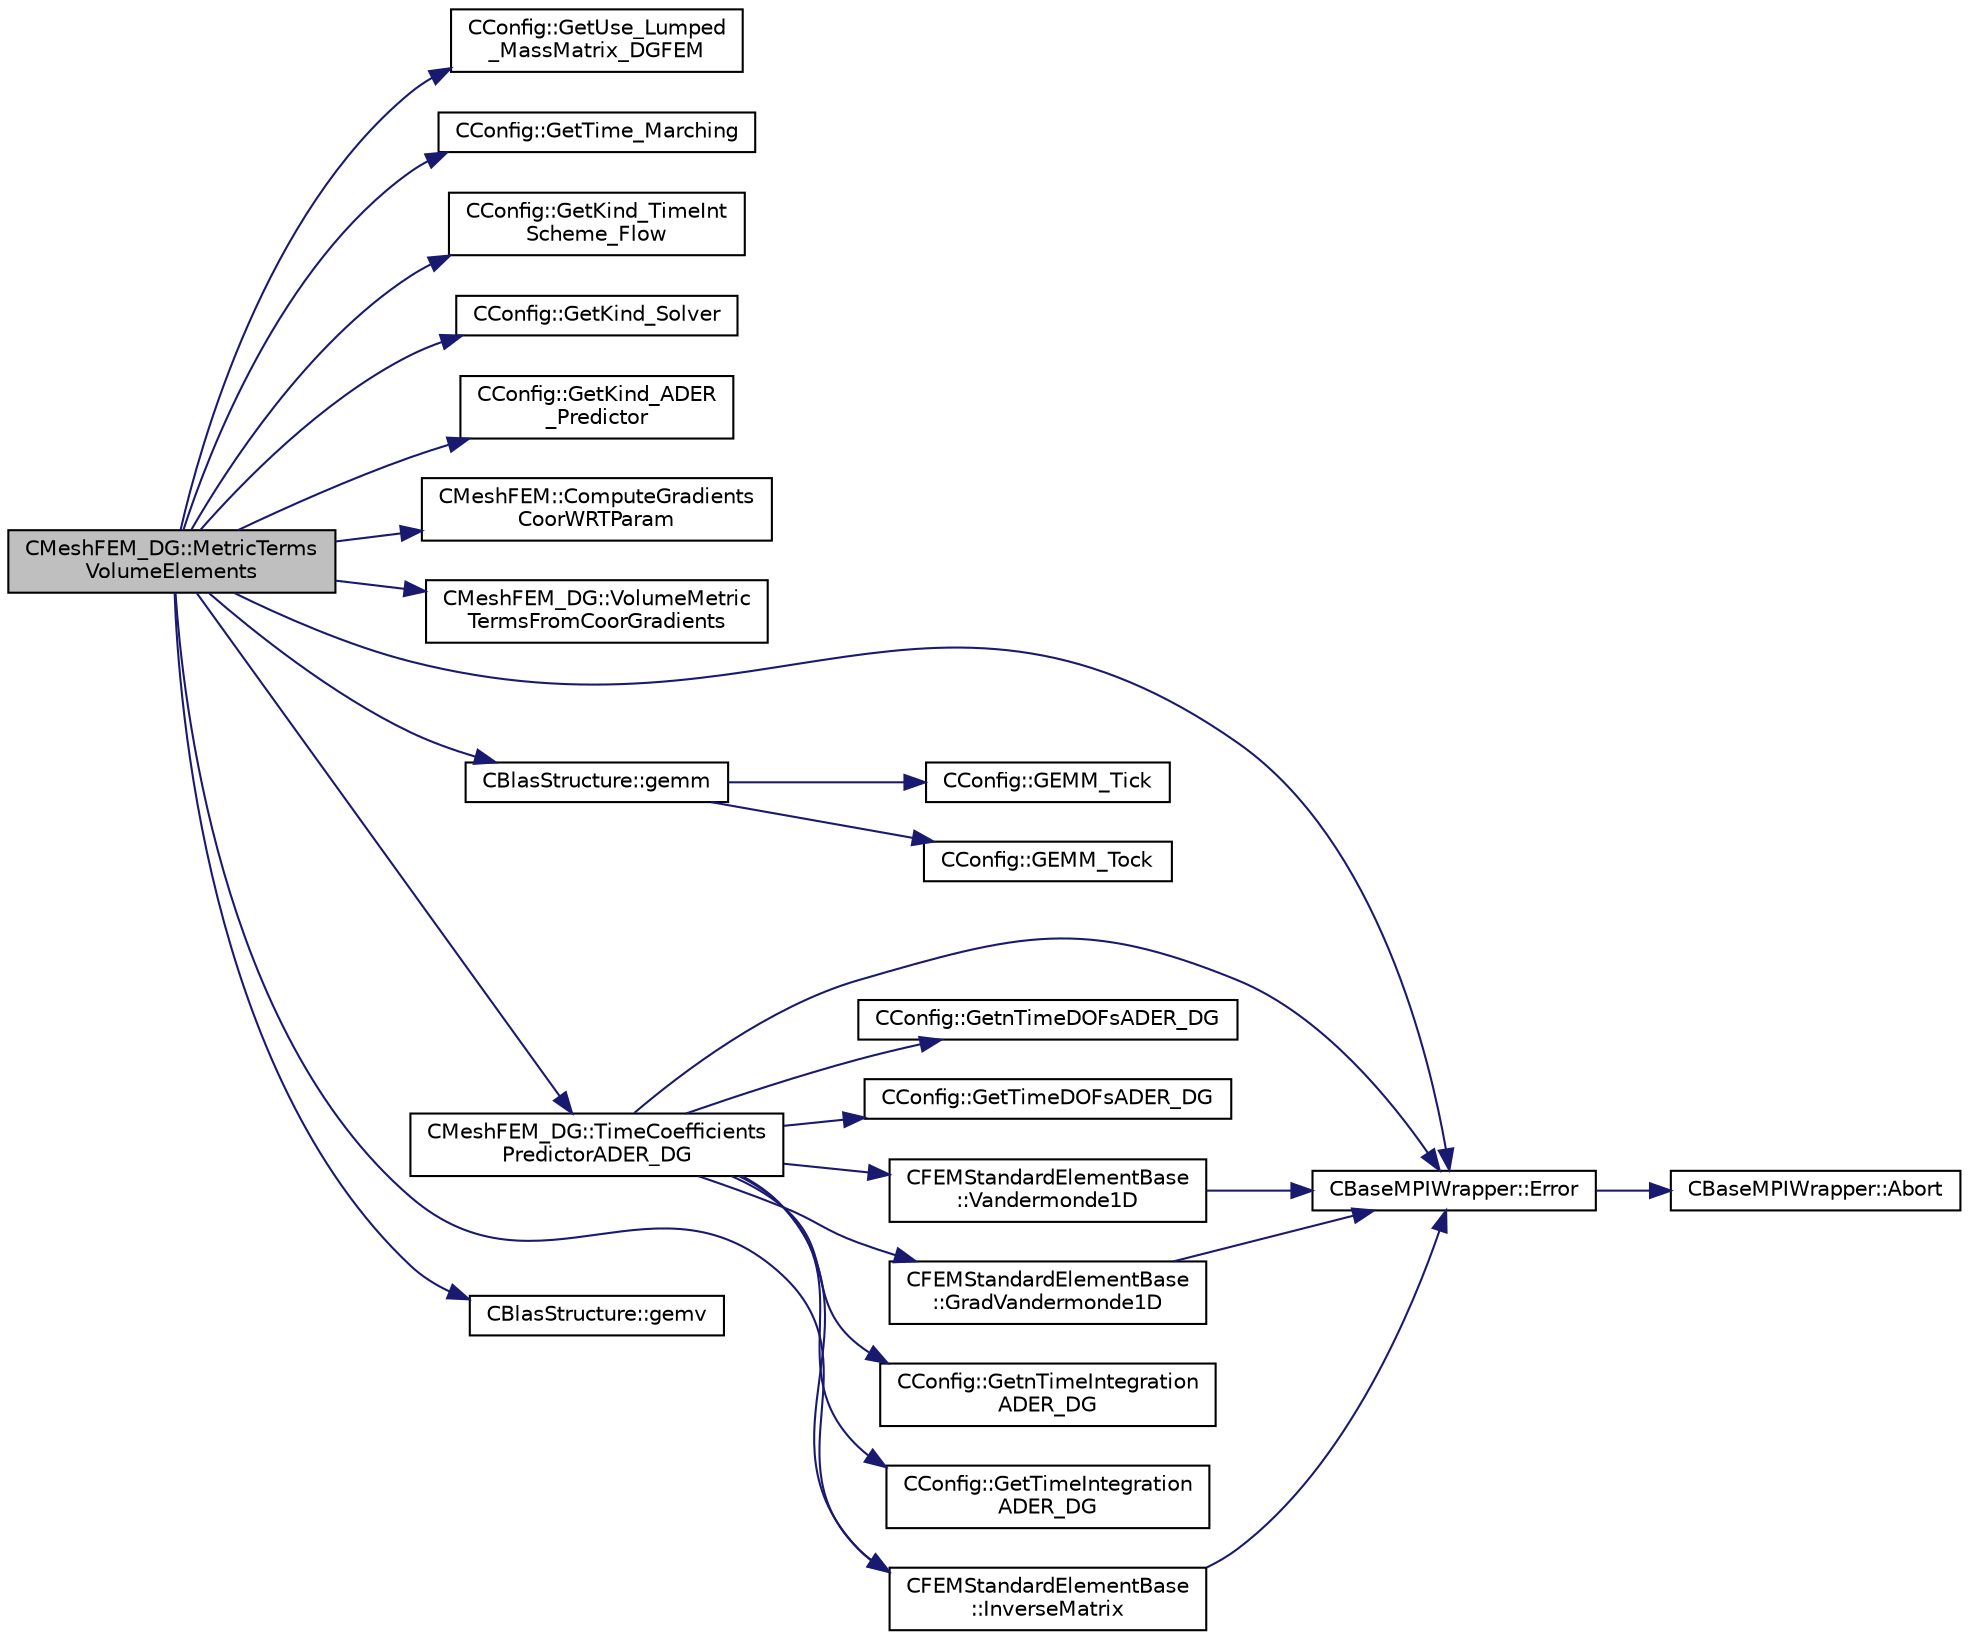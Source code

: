 digraph "CMeshFEM_DG::MetricTermsVolumeElements"
{
  edge [fontname="Helvetica",fontsize="10",labelfontname="Helvetica",labelfontsize="10"];
  node [fontname="Helvetica",fontsize="10",shape=record];
  rankdir="LR";
  Node238 [label="CMeshFEM_DG::MetricTerms\lVolumeElements",height=0.2,width=0.4,color="black", fillcolor="grey75", style="filled", fontcolor="black"];
  Node238 -> Node239 [color="midnightblue",fontsize="10",style="solid",fontname="Helvetica"];
  Node239 [label="CConfig::GetUse_Lumped\l_MassMatrix_DGFEM",height=0.2,width=0.4,color="black", fillcolor="white", style="filled",URL="$class_c_config.html#afca041a86b5e276a373c8e119bf0949d",tooltip="Function to make available whether or not the lumped mass matrix must be used for steady computations..."];
  Node238 -> Node240 [color="midnightblue",fontsize="10",style="solid",fontname="Helvetica"];
  Node240 [label="CConfig::GetTime_Marching",height=0.2,width=0.4,color="black", fillcolor="white", style="filled",URL="$class_c_config.html#a864d499ce740184803607801c47abda7",tooltip="Provides information about the time integration, and change the write in the output files information..."];
  Node238 -> Node241 [color="midnightblue",fontsize="10",style="solid",fontname="Helvetica"];
  Node241 [label="CConfig::GetKind_TimeInt\lScheme_Flow",height=0.2,width=0.4,color="black", fillcolor="white", style="filled",URL="$class_c_config.html#a20e5fd7b43cfd2bf2bcf5137f12bc635",tooltip="Get the kind of integration scheme (explicit or implicit) for the flow equations. ..."];
  Node238 -> Node242 [color="midnightblue",fontsize="10",style="solid",fontname="Helvetica"];
  Node242 [label="CConfig::GetKind_Solver",height=0.2,width=0.4,color="black", fillcolor="white", style="filled",URL="$class_c_config.html#a0e2628fc803f14ec6179427ee02e8655",tooltip="Governing equations of the flow (it can be different from the run time equation). ..."];
  Node238 -> Node243 [color="midnightblue",fontsize="10",style="solid",fontname="Helvetica"];
  Node243 [label="CConfig::GetKind_ADER\l_Predictor",height=0.2,width=0.4,color="black", fillcolor="white", style="filled",URL="$class_c_config.html#a6a283ba2b1eacb99905f0e12636c8e15",tooltip="Get the kind of scheme (aliased or non-aliased) to be used in the predictor step of ADER-DG..."];
  Node238 -> Node244 [color="midnightblue",fontsize="10",style="solid",fontname="Helvetica"];
  Node244 [label="CMeshFEM::ComputeGradients\lCoorWRTParam",height=0.2,width=0.4,color="black", fillcolor="white", style="filled",URL="$class_c_mesh_f_e_m.html#ae7113246e97e1dc90286eb1a2fe30a79",tooltip="Function, which computes the gradients of the Cartesian coordinates w.r.t. the parametric coordinates..."];
  Node238 -> Node245 [color="midnightblue",fontsize="10",style="solid",fontname="Helvetica"];
  Node245 [label="CMeshFEM_DG::VolumeMetric\lTermsFromCoorGradients",height=0.2,width=0.4,color="black", fillcolor="white", style="filled",URL="$class_c_mesh_f_e_m___d_g.html#aff412a46ffbf319f5f6ba7072a77dddd",tooltip="Function, which computes the volume metric terms for the given entities from the gradients of the coo..."];
  Node238 -> Node246 [color="midnightblue",fontsize="10",style="solid",fontname="Helvetica"];
  Node246 [label="CBaseMPIWrapper::Error",height=0.2,width=0.4,color="black", fillcolor="white", style="filled",URL="$class_c_base_m_p_i_wrapper.html#a04457c47629bda56704e6a8804833eeb"];
  Node246 -> Node247 [color="midnightblue",fontsize="10",style="solid",fontname="Helvetica"];
  Node247 [label="CBaseMPIWrapper::Abort",height=0.2,width=0.4,color="black", fillcolor="white", style="filled",URL="$class_c_base_m_p_i_wrapper.html#a21ef5681e2acb532d345e9bab173ef07"];
  Node238 -> Node248 [color="midnightblue",fontsize="10",style="solid",fontname="Helvetica"];
  Node248 [label="CBlasStructure::gemm",height=0.2,width=0.4,color="black", fillcolor="white", style="filled",URL="$class_c_blas_structure.html#a40a585307895af828a7f51cd0ccbf81d",tooltip="Function, which carries out a dense matrix product. It is a limited version of the BLAS gemm function..."];
  Node248 -> Node249 [color="midnightblue",fontsize="10",style="solid",fontname="Helvetica"];
  Node249 [label="CConfig::GEMM_Tick",height=0.2,width=0.4,color="black", fillcolor="white", style="filled",URL="$class_c_config.html#a2628e094b67a6d5cb410710aa00fa69b",tooltip="Start the timer for profiling subroutines. "];
  Node248 -> Node250 [color="midnightblue",fontsize="10",style="solid",fontname="Helvetica"];
  Node250 [label="CConfig::GEMM_Tock",height=0.2,width=0.4,color="black", fillcolor="white", style="filled",URL="$class_c_config.html#ae8d24548bd977c6a76e06ed9814418bb",tooltip="Stop the timer for the GEMM profiling and store results. "];
  Node238 -> Node251 [color="midnightblue",fontsize="10",style="solid",fontname="Helvetica"];
  Node251 [label="CMeshFEM_DG::TimeCoefficients\lPredictorADER_DG",height=0.2,width=0.4,color="black", fillcolor="white", style="filled",URL="$class_c_mesh_f_e_m___d_g.html#a99d173245492ca71a355d4c40b40b306",tooltip="Function, which computes the time coefficients for the ADER-DG predictor step. "];
  Node251 -> Node252 [color="midnightblue",fontsize="10",style="solid",fontname="Helvetica"];
  Node252 [label="CConfig::GetnTimeDOFsADER_DG",height=0.2,width=0.4,color="black", fillcolor="white", style="filled",URL="$class_c_config.html#ab110ba67babf383e40ac4896bc65a599",tooltip="Get the number time DOFs for ADER-DG. "];
  Node251 -> Node253 [color="midnightblue",fontsize="10",style="solid",fontname="Helvetica"];
  Node253 [label="CConfig::GetTimeDOFsADER_DG",height=0.2,width=0.4,color="black", fillcolor="white", style="filled",URL="$class_c_config.html#aeec894e1d3c6c97982118c4ce88f5921",tooltip="Get the location of the time DOFs for ADER-DG on the interval [-1..1]. "];
  Node251 -> Node254 [color="midnightblue",fontsize="10",style="solid",fontname="Helvetica"];
  Node254 [label="CFEMStandardElementBase\l::Vandermonde1D",height=0.2,width=0.4,color="black", fillcolor="white", style="filled",URL="$class_c_f_e_m_standard_element_base.html#a66717d7ff89218ed12c27e5014e3cf22",tooltip="Function, which computes the Vandermonde matrix for a standard 1D edge. "];
  Node254 -> Node246 [color="midnightblue",fontsize="10",style="solid",fontname="Helvetica"];
  Node251 -> Node255 [color="midnightblue",fontsize="10",style="solid",fontname="Helvetica"];
  Node255 [label="CFEMStandardElementBase\l::InverseMatrix",height=0.2,width=0.4,color="black", fillcolor="white", style="filled",URL="$class_c_f_e_m_standard_element_base.html#af353f709009424cbc2a120f9d86c5443",tooltip="Static function, which computes the inverse of the given square matrix. "];
  Node255 -> Node246 [color="midnightblue",fontsize="10",style="solid",fontname="Helvetica"];
  Node251 -> Node246 [color="midnightblue",fontsize="10",style="solid",fontname="Helvetica"];
  Node251 -> Node256 [color="midnightblue",fontsize="10",style="solid",fontname="Helvetica"];
  Node256 [label="CFEMStandardElementBase\l::GradVandermonde1D",height=0.2,width=0.4,color="black", fillcolor="white", style="filled",URL="$class_c_f_e_m_standard_element_base.html#a34213421edd976bb6e16ed9e6781f06a",tooltip="Function, which computes the gradient of the Vandermonde matrix for a standard 1D edge..."];
  Node256 -> Node246 [color="midnightblue",fontsize="10",style="solid",fontname="Helvetica"];
  Node251 -> Node257 [color="midnightblue",fontsize="10",style="solid",fontname="Helvetica"];
  Node257 [label="CConfig::GetnTimeIntegration\lADER_DG",height=0.2,width=0.4,color="black", fillcolor="white", style="filled",URL="$class_c_config.html#ae7e9d4b942d0db4b72f461c180ade3a4",tooltip="Get the number time integration points for ADER-DG. "];
  Node251 -> Node258 [color="midnightblue",fontsize="10",style="solid",fontname="Helvetica"];
  Node258 [label="CConfig::GetTimeIntegration\lADER_DG",height=0.2,width=0.4,color="black", fillcolor="white", style="filled",URL="$class_c_config.html#a4b49d6f02a9a6ef80877bc51a3bef1a5",tooltip="Get the location of the time integration points for ADER-DG on the interval [-1..1]. "];
  Node238 -> Node259 [color="midnightblue",fontsize="10",style="solid",fontname="Helvetica"];
  Node259 [label="CBlasStructure::gemv",height=0.2,width=0.4,color="black", fillcolor="white", style="filled",URL="$class_c_blas_structure.html#a784493660fd8b3341efae4f86d65bb63",tooltip="Function, which carries out a dense matrix vector product y = A x. It is a limited version of the BLA..."];
  Node238 -> Node255 [color="midnightblue",fontsize="10",style="solid",fontname="Helvetica"];
}
